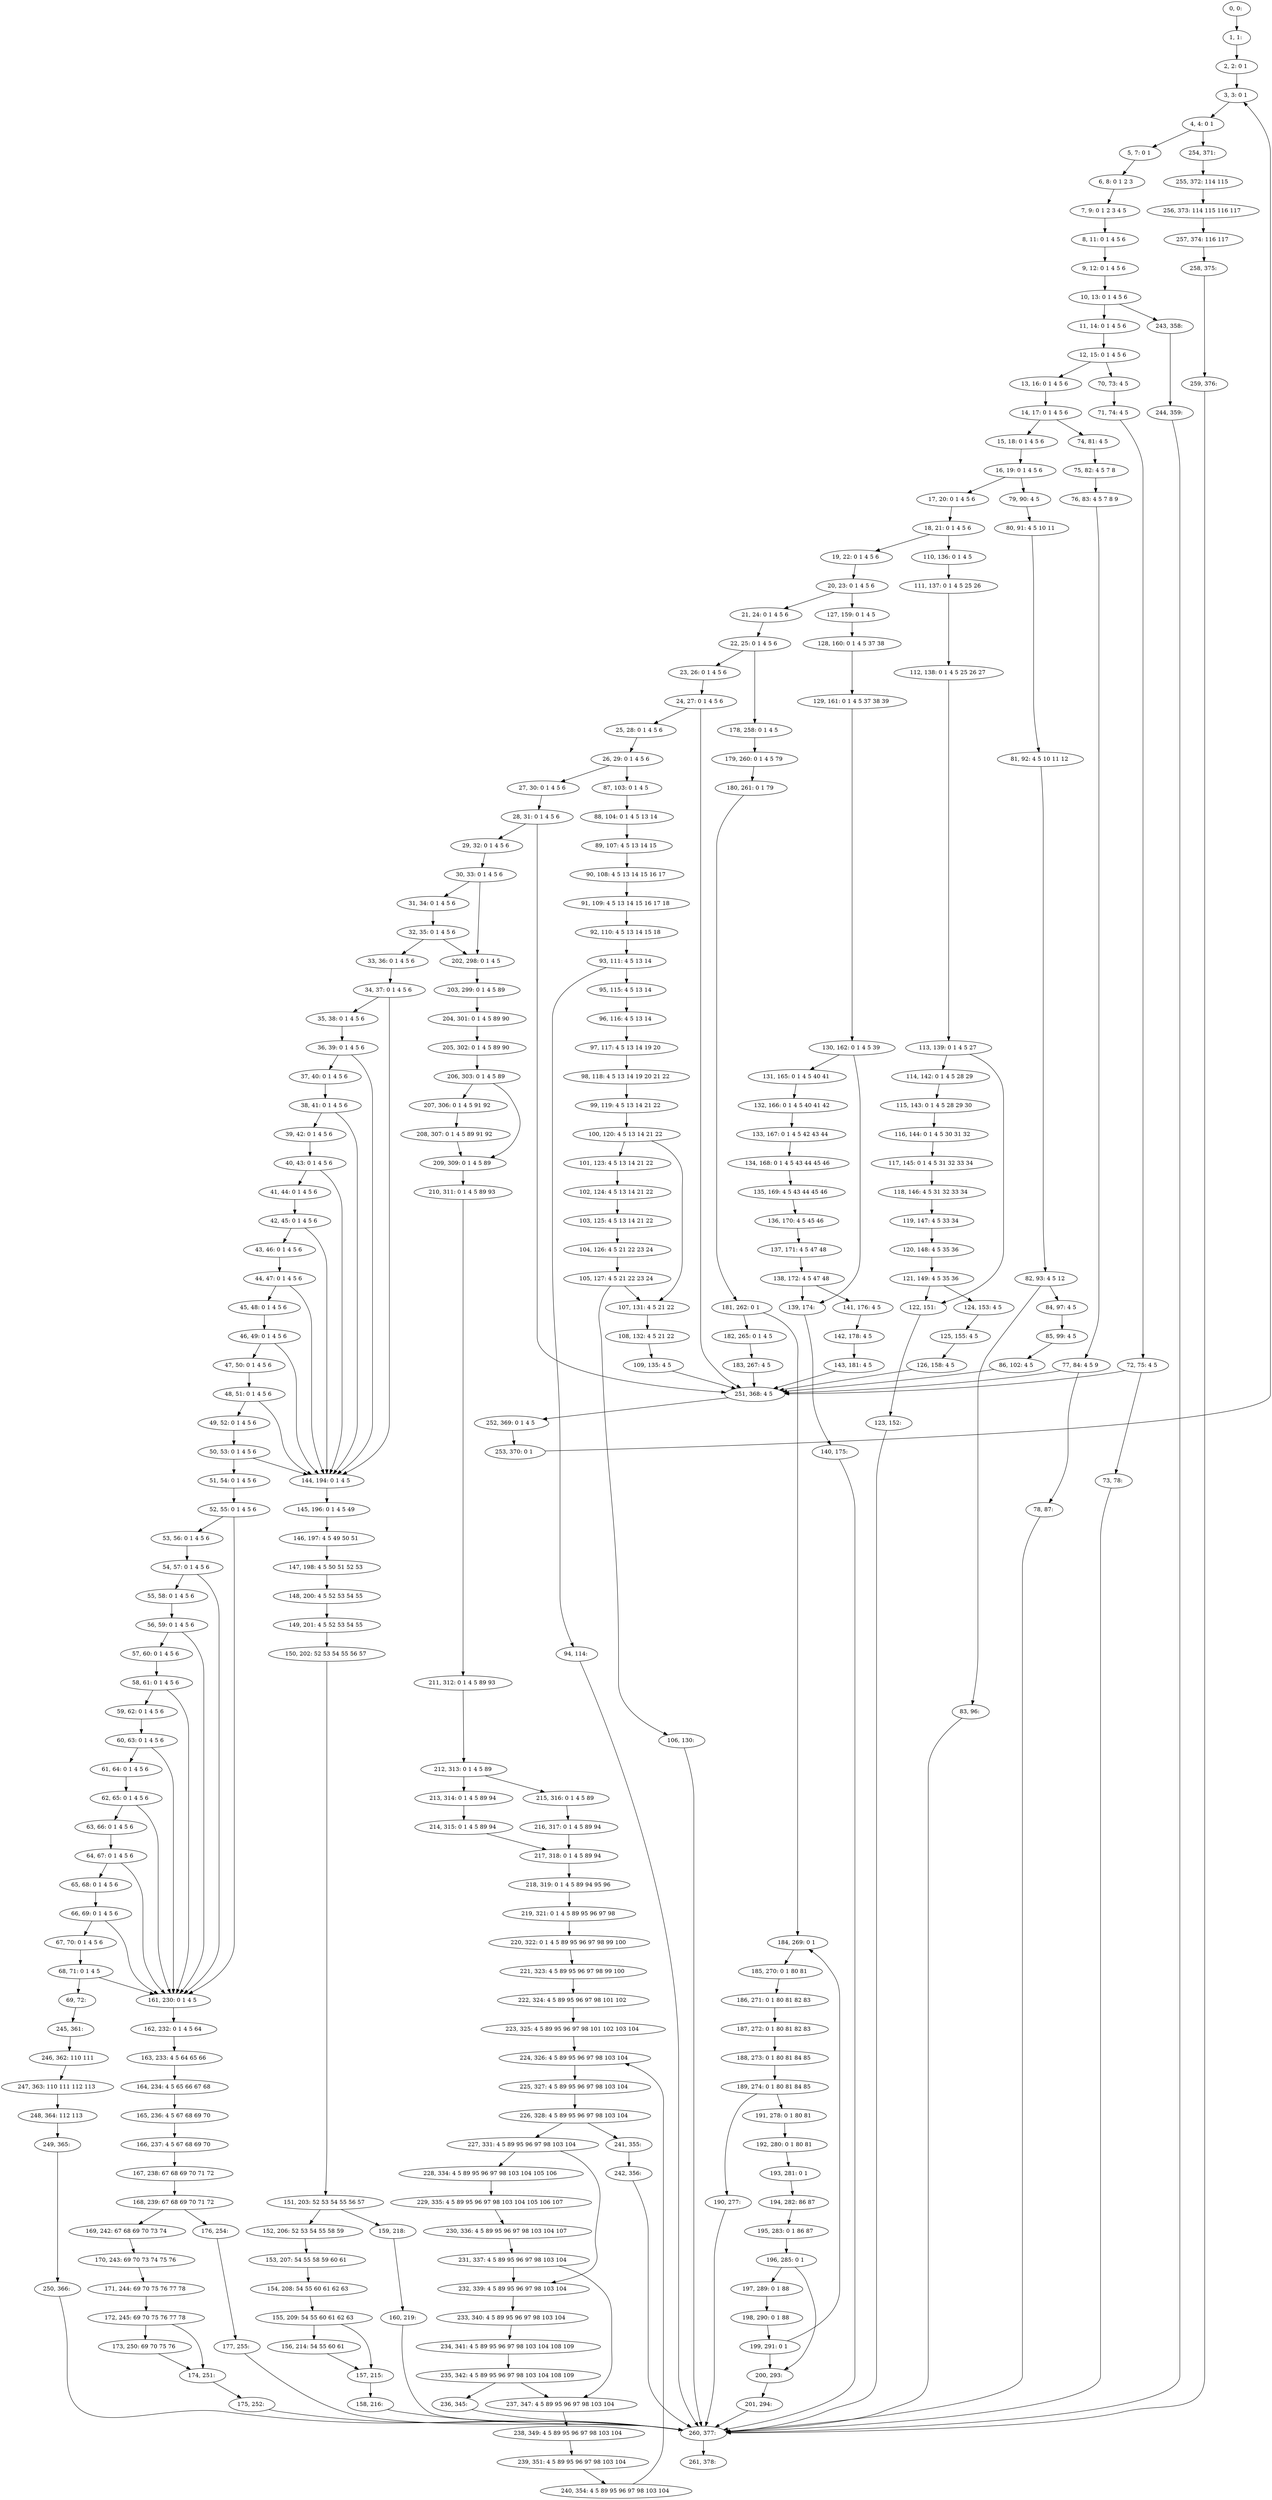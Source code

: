 digraph G {
0[label="0, 0: "];
1[label="1, 1: "];
2[label="2, 2: 0 1 "];
3[label="3, 3: 0 1 "];
4[label="4, 4: 0 1 "];
5[label="5, 7: 0 1 "];
6[label="6, 8: 0 1 2 3 "];
7[label="7, 9: 0 1 2 3 4 5 "];
8[label="8, 11: 0 1 4 5 6 "];
9[label="9, 12: 0 1 4 5 6 "];
10[label="10, 13: 0 1 4 5 6 "];
11[label="11, 14: 0 1 4 5 6 "];
12[label="12, 15: 0 1 4 5 6 "];
13[label="13, 16: 0 1 4 5 6 "];
14[label="14, 17: 0 1 4 5 6 "];
15[label="15, 18: 0 1 4 5 6 "];
16[label="16, 19: 0 1 4 5 6 "];
17[label="17, 20: 0 1 4 5 6 "];
18[label="18, 21: 0 1 4 5 6 "];
19[label="19, 22: 0 1 4 5 6 "];
20[label="20, 23: 0 1 4 5 6 "];
21[label="21, 24: 0 1 4 5 6 "];
22[label="22, 25: 0 1 4 5 6 "];
23[label="23, 26: 0 1 4 5 6 "];
24[label="24, 27: 0 1 4 5 6 "];
25[label="25, 28: 0 1 4 5 6 "];
26[label="26, 29: 0 1 4 5 6 "];
27[label="27, 30: 0 1 4 5 6 "];
28[label="28, 31: 0 1 4 5 6 "];
29[label="29, 32: 0 1 4 5 6 "];
30[label="30, 33: 0 1 4 5 6 "];
31[label="31, 34: 0 1 4 5 6 "];
32[label="32, 35: 0 1 4 5 6 "];
33[label="33, 36: 0 1 4 5 6 "];
34[label="34, 37: 0 1 4 5 6 "];
35[label="35, 38: 0 1 4 5 6 "];
36[label="36, 39: 0 1 4 5 6 "];
37[label="37, 40: 0 1 4 5 6 "];
38[label="38, 41: 0 1 4 5 6 "];
39[label="39, 42: 0 1 4 5 6 "];
40[label="40, 43: 0 1 4 5 6 "];
41[label="41, 44: 0 1 4 5 6 "];
42[label="42, 45: 0 1 4 5 6 "];
43[label="43, 46: 0 1 4 5 6 "];
44[label="44, 47: 0 1 4 5 6 "];
45[label="45, 48: 0 1 4 5 6 "];
46[label="46, 49: 0 1 4 5 6 "];
47[label="47, 50: 0 1 4 5 6 "];
48[label="48, 51: 0 1 4 5 6 "];
49[label="49, 52: 0 1 4 5 6 "];
50[label="50, 53: 0 1 4 5 6 "];
51[label="51, 54: 0 1 4 5 6 "];
52[label="52, 55: 0 1 4 5 6 "];
53[label="53, 56: 0 1 4 5 6 "];
54[label="54, 57: 0 1 4 5 6 "];
55[label="55, 58: 0 1 4 5 6 "];
56[label="56, 59: 0 1 4 5 6 "];
57[label="57, 60: 0 1 4 5 6 "];
58[label="58, 61: 0 1 4 5 6 "];
59[label="59, 62: 0 1 4 5 6 "];
60[label="60, 63: 0 1 4 5 6 "];
61[label="61, 64: 0 1 4 5 6 "];
62[label="62, 65: 0 1 4 5 6 "];
63[label="63, 66: 0 1 4 5 6 "];
64[label="64, 67: 0 1 4 5 6 "];
65[label="65, 68: 0 1 4 5 6 "];
66[label="66, 69: 0 1 4 5 6 "];
67[label="67, 70: 0 1 4 5 6 "];
68[label="68, 71: 0 1 4 5 "];
69[label="69, 72: "];
70[label="70, 73: 4 5 "];
71[label="71, 74: 4 5 "];
72[label="72, 75: 4 5 "];
73[label="73, 78: "];
74[label="74, 81: 4 5 "];
75[label="75, 82: 4 5 7 8 "];
76[label="76, 83: 4 5 7 8 9 "];
77[label="77, 84: 4 5 9 "];
78[label="78, 87: "];
79[label="79, 90: 4 5 "];
80[label="80, 91: 4 5 10 11 "];
81[label="81, 92: 4 5 10 11 12 "];
82[label="82, 93: 4 5 12 "];
83[label="83, 96: "];
84[label="84, 97: 4 5 "];
85[label="85, 99: 4 5 "];
86[label="86, 102: 4 5 "];
87[label="87, 103: 0 1 4 5 "];
88[label="88, 104: 0 1 4 5 13 14 "];
89[label="89, 107: 4 5 13 14 15 "];
90[label="90, 108: 4 5 13 14 15 16 17 "];
91[label="91, 109: 4 5 13 14 15 16 17 18 "];
92[label="92, 110: 4 5 13 14 15 18 "];
93[label="93, 111: 4 5 13 14 "];
94[label="94, 114: "];
95[label="95, 115: 4 5 13 14 "];
96[label="96, 116: 4 5 13 14 "];
97[label="97, 117: 4 5 13 14 19 20 "];
98[label="98, 118: 4 5 13 14 19 20 21 22 "];
99[label="99, 119: 4 5 13 14 21 22 "];
100[label="100, 120: 4 5 13 14 21 22 "];
101[label="101, 123: 4 5 13 14 21 22 "];
102[label="102, 124: 4 5 13 14 21 22 "];
103[label="103, 125: 4 5 13 14 21 22 "];
104[label="104, 126: 4 5 21 22 23 24 "];
105[label="105, 127: 4 5 21 22 23 24 "];
106[label="106, 130: "];
107[label="107, 131: 4 5 21 22 "];
108[label="108, 132: 4 5 21 22 "];
109[label="109, 135: 4 5 "];
110[label="110, 136: 0 1 4 5 "];
111[label="111, 137: 0 1 4 5 25 26 "];
112[label="112, 138: 0 1 4 5 25 26 27 "];
113[label="113, 139: 0 1 4 5 27 "];
114[label="114, 142: 0 1 4 5 28 29 "];
115[label="115, 143: 0 1 4 5 28 29 30 "];
116[label="116, 144: 0 1 4 5 30 31 32 "];
117[label="117, 145: 0 1 4 5 31 32 33 34 "];
118[label="118, 146: 4 5 31 32 33 34 "];
119[label="119, 147: 4 5 33 34 "];
120[label="120, 148: 4 5 35 36 "];
121[label="121, 149: 4 5 35 36 "];
122[label="122, 151: "];
123[label="123, 152: "];
124[label="124, 153: 4 5 "];
125[label="125, 155: 4 5 "];
126[label="126, 158: 4 5 "];
127[label="127, 159: 0 1 4 5 "];
128[label="128, 160: 0 1 4 5 37 38 "];
129[label="129, 161: 0 1 4 5 37 38 39 "];
130[label="130, 162: 0 1 4 5 39 "];
131[label="131, 165: 0 1 4 5 40 41 "];
132[label="132, 166: 0 1 4 5 40 41 42 "];
133[label="133, 167: 0 1 4 5 42 43 44 "];
134[label="134, 168: 0 1 4 5 43 44 45 46 "];
135[label="135, 169: 4 5 43 44 45 46 "];
136[label="136, 170: 4 5 45 46 "];
137[label="137, 171: 4 5 47 48 "];
138[label="138, 172: 4 5 47 48 "];
139[label="139, 174: "];
140[label="140, 175: "];
141[label="141, 176: 4 5 "];
142[label="142, 178: 4 5 "];
143[label="143, 181: 4 5 "];
144[label="144, 194: 0 1 4 5 "];
145[label="145, 196: 0 1 4 5 49 "];
146[label="146, 197: 4 5 49 50 51 "];
147[label="147, 198: 4 5 50 51 52 53 "];
148[label="148, 200: 4 5 52 53 54 55 "];
149[label="149, 201: 4 5 52 53 54 55 "];
150[label="150, 202: 52 53 54 55 56 57 "];
151[label="151, 203: 52 53 54 55 56 57 "];
152[label="152, 206: 52 53 54 55 58 59 "];
153[label="153, 207: 54 55 58 59 60 61 "];
154[label="154, 208: 54 55 60 61 62 63 "];
155[label="155, 209: 54 55 60 61 62 63 "];
156[label="156, 214: 54 55 60 61 "];
157[label="157, 215: "];
158[label="158, 216: "];
159[label="159, 218: "];
160[label="160, 219: "];
161[label="161, 230: 0 1 4 5 "];
162[label="162, 232: 0 1 4 5 64 "];
163[label="163, 233: 4 5 64 65 66 "];
164[label="164, 234: 4 5 65 66 67 68 "];
165[label="165, 236: 4 5 67 68 69 70 "];
166[label="166, 237: 4 5 67 68 69 70 "];
167[label="167, 238: 67 68 69 70 71 72 "];
168[label="168, 239: 67 68 69 70 71 72 "];
169[label="169, 242: 67 68 69 70 73 74 "];
170[label="170, 243: 69 70 73 74 75 76 "];
171[label="171, 244: 69 70 75 76 77 78 "];
172[label="172, 245: 69 70 75 76 77 78 "];
173[label="173, 250: 69 70 75 76 "];
174[label="174, 251: "];
175[label="175, 252: "];
176[label="176, 254: "];
177[label="177, 255: "];
178[label="178, 258: 0 1 4 5 "];
179[label="179, 260: 0 1 4 5 79 "];
180[label="180, 261: 0 1 79 "];
181[label="181, 262: 0 1 "];
182[label="182, 265: 0 1 4 5 "];
183[label="183, 267: 4 5 "];
184[label="184, 269: 0 1 "];
185[label="185, 270: 0 1 80 81 "];
186[label="186, 271: 0 1 80 81 82 83 "];
187[label="187, 272: 0 1 80 81 82 83 "];
188[label="188, 273: 0 1 80 81 84 85 "];
189[label="189, 274: 0 1 80 81 84 85 "];
190[label="190, 277: "];
191[label="191, 278: 0 1 80 81 "];
192[label="192, 280: 0 1 80 81 "];
193[label="193, 281: 0 1 "];
194[label="194, 282: 86 87 "];
195[label="195, 283: 0 1 86 87 "];
196[label="196, 285: 0 1 "];
197[label="197, 289: 0 1 88 "];
198[label="198, 290: 0 1 88 "];
199[label="199, 291: 0 1 "];
200[label="200, 293: "];
201[label="201, 294: "];
202[label="202, 298: 0 1 4 5 "];
203[label="203, 299: 0 1 4 5 89 "];
204[label="204, 301: 0 1 4 5 89 90 "];
205[label="205, 302: 0 1 4 5 89 90 "];
206[label="206, 303: 0 1 4 5 89 "];
207[label="207, 306: 0 1 4 5 91 92 "];
208[label="208, 307: 0 1 4 5 89 91 92 "];
209[label="209, 309: 0 1 4 5 89 "];
210[label="210, 311: 0 1 4 5 89 93 "];
211[label="211, 312: 0 1 4 5 89 93 "];
212[label="212, 313: 0 1 4 5 89 "];
213[label="213, 314: 0 1 4 5 89 94 "];
214[label="214, 315: 0 1 4 5 89 94 "];
215[label="215, 316: 0 1 4 5 89 "];
216[label="216, 317: 0 1 4 5 89 94 "];
217[label="217, 318: 0 1 4 5 89 94 "];
218[label="218, 319: 0 1 4 5 89 94 95 96 "];
219[label="219, 321: 0 1 4 5 89 95 96 97 98 "];
220[label="220, 322: 0 1 4 5 89 95 96 97 98 99 100 "];
221[label="221, 323: 4 5 89 95 96 97 98 99 100 "];
222[label="222, 324: 4 5 89 95 96 97 98 101 102 "];
223[label="223, 325: 4 5 89 95 96 97 98 101 102 103 104 "];
224[label="224, 326: 4 5 89 95 96 97 98 103 104 "];
225[label="225, 327: 4 5 89 95 96 97 98 103 104 "];
226[label="226, 328: 4 5 89 95 96 97 98 103 104 "];
227[label="227, 331: 4 5 89 95 96 97 98 103 104 "];
228[label="228, 334: 4 5 89 95 96 97 98 103 104 105 106 "];
229[label="229, 335: 4 5 89 95 96 97 98 103 104 105 106 107 "];
230[label="230, 336: 4 5 89 95 96 97 98 103 104 107 "];
231[label="231, 337: 4 5 89 95 96 97 98 103 104 "];
232[label="232, 339: 4 5 89 95 96 97 98 103 104 "];
233[label="233, 340: 4 5 89 95 96 97 98 103 104 "];
234[label="234, 341: 4 5 89 95 96 97 98 103 104 108 109 "];
235[label="235, 342: 4 5 89 95 96 97 98 103 104 108 109 "];
236[label="236, 345: "];
237[label="237, 347: 4 5 89 95 96 97 98 103 104 "];
238[label="238, 349: 4 5 89 95 96 97 98 103 104 "];
239[label="239, 351: 4 5 89 95 96 97 98 103 104 "];
240[label="240, 354: 4 5 89 95 96 97 98 103 104 "];
241[label="241, 355: "];
242[label="242, 356: "];
243[label="243, 358: "];
244[label="244, 359: "];
245[label="245, 361: "];
246[label="246, 362: 110 111 "];
247[label="247, 363: 110 111 112 113 "];
248[label="248, 364: 112 113 "];
249[label="249, 365: "];
250[label="250, 366: "];
251[label="251, 368: 4 5 "];
252[label="252, 369: 0 1 4 5 "];
253[label="253, 370: 0 1 "];
254[label="254, 371: "];
255[label="255, 372: 114 115 "];
256[label="256, 373: 114 115 116 117 "];
257[label="257, 374: 116 117 "];
258[label="258, 375: "];
259[label="259, 376: "];
260[label="260, 377: "];
261[label="261, 378: "];
0->1 ;
1->2 ;
2->3 ;
3->4 ;
4->5 ;
4->254 ;
5->6 ;
6->7 ;
7->8 ;
8->9 ;
9->10 ;
10->11 ;
10->243 ;
11->12 ;
12->13 ;
12->70 ;
13->14 ;
14->15 ;
14->74 ;
15->16 ;
16->17 ;
16->79 ;
17->18 ;
18->19 ;
18->110 ;
19->20 ;
20->21 ;
20->127 ;
21->22 ;
22->23 ;
22->178 ;
23->24 ;
24->25 ;
24->251 ;
25->26 ;
26->27 ;
26->87 ;
27->28 ;
28->29 ;
28->251 ;
29->30 ;
30->31 ;
30->202 ;
31->32 ;
32->33 ;
32->202 ;
33->34 ;
34->35 ;
34->144 ;
35->36 ;
36->37 ;
36->144 ;
37->38 ;
38->39 ;
38->144 ;
39->40 ;
40->41 ;
40->144 ;
41->42 ;
42->43 ;
42->144 ;
43->44 ;
44->45 ;
44->144 ;
45->46 ;
46->47 ;
46->144 ;
47->48 ;
48->49 ;
48->144 ;
49->50 ;
50->51 ;
50->144 ;
51->52 ;
52->53 ;
52->161 ;
53->54 ;
54->55 ;
54->161 ;
55->56 ;
56->57 ;
56->161 ;
57->58 ;
58->59 ;
58->161 ;
59->60 ;
60->61 ;
60->161 ;
61->62 ;
62->63 ;
62->161 ;
63->64 ;
64->65 ;
64->161 ;
65->66 ;
66->67 ;
66->161 ;
67->68 ;
68->69 ;
68->161 ;
69->245 ;
70->71 ;
71->72 ;
72->73 ;
72->251 ;
73->260 ;
74->75 ;
75->76 ;
76->77 ;
77->78 ;
77->251 ;
78->260 ;
79->80 ;
80->81 ;
81->82 ;
82->83 ;
82->84 ;
83->260 ;
84->85 ;
85->86 ;
86->251 ;
87->88 ;
88->89 ;
89->90 ;
90->91 ;
91->92 ;
92->93 ;
93->94 ;
93->95 ;
94->260 ;
95->96 ;
96->97 ;
97->98 ;
98->99 ;
99->100 ;
100->101 ;
100->107 ;
101->102 ;
102->103 ;
103->104 ;
104->105 ;
105->106 ;
105->107 ;
106->260 ;
107->108 ;
108->109 ;
109->251 ;
110->111 ;
111->112 ;
112->113 ;
113->114 ;
113->122 ;
114->115 ;
115->116 ;
116->117 ;
117->118 ;
118->119 ;
119->120 ;
120->121 ;
121->122 ;
121->124 ;
122->123 ;
123->260 ;
124->125 ;
125->126 ;
126->251 ;
127->128 ;
128->129 ;
129->130 ;
130->131 ;
130->139 ;
131->132 ;
132->133 ;
133->134 ;
134->135 ;
135->136 ;
136->137 ;
137->138 ;
138->139 ;
138->141 ;
139->140 ;
140->260 ;
141->142 ;
142->143 ;
143->251 ;
144->145 ;
145->146 ;
146->147 ;
147->148 ;
148->149 ;
149->150 ;
150->151 ;
151->152 ;
151->159 ;
152->153 ;
153->154 ;
154->155 ;
155->156 ;
155->157 ;
156->157 ;
157->158 ;
158->260 ;
159->160 ;
160->260 ;
161->162 ;
162->163 ;
163->164 ;
164->165 ;
165->166 ;
166->167 ;
167->168 ;
168->169 ;
168->176 ;
169->170 ;
170->171 ;
171->172 ;
172->173 ;
172->174 ;
173->174 ;
174->175 ;
175->260 ;
176->177 ;
177->260 ;
178->179 ;
179->180 ;
180->181 ;
181->182 ;
181->184 ;
182->183 ;
183->251 ;
184->185 ;
185->186 ;
186->187 ;
187->188 ;
188->189 ;
189->190 ;
189->191 ;
190->260 ;
191->192 ;
192->193 ;
193->194 ;
194->195 ;
195->196 ;
196->197 ;
196->200 ;
197->198 ;
198->199 ;
199->200 ;
199->184 ;
200->201 ;
201->260 ;
202->203 ;
203->204 ;
204->205 ;
205->206 ;
206->207 ;
206->209 ;
207->208 ;
208->209 ;
209->210 ;
210->211 ;
211->212 ;
212->213 ;
212->215 ;
213->214 ;
214->217 ;
215->216 ;
216->217 ;
217->218 ;
218->219 ;
219->220 ;
220->221 ;
221->222 ;
222->223 ;
223->224 ;
224->225 ;
225->226 ;
226->227 ;
226->241 ;
227->228 ;
227->232 ;
228->229 ;
229->230 ;
230->231 ;
231->232 ;
231->237 ;
232->233 ;
233->234 ;
234->235 ;
235->236 ;
235->237 ;
236->260 ;
237->238 ;
238->239 ;
239->240 ;
240->224 ;
241->242 ;
242->260 ;
243->244 ;
244->260 ;
245->246 ;
246->247 ;
247->248 ;
248->249 ;
249->250 ;
250->260 ;
251->252 ;
252->253 ;
253->3 ;
254->255 ;
255->256 ;
256->257 ;
257->258 ;
258->259 ;
259->260 ;
260->261 ;
}
